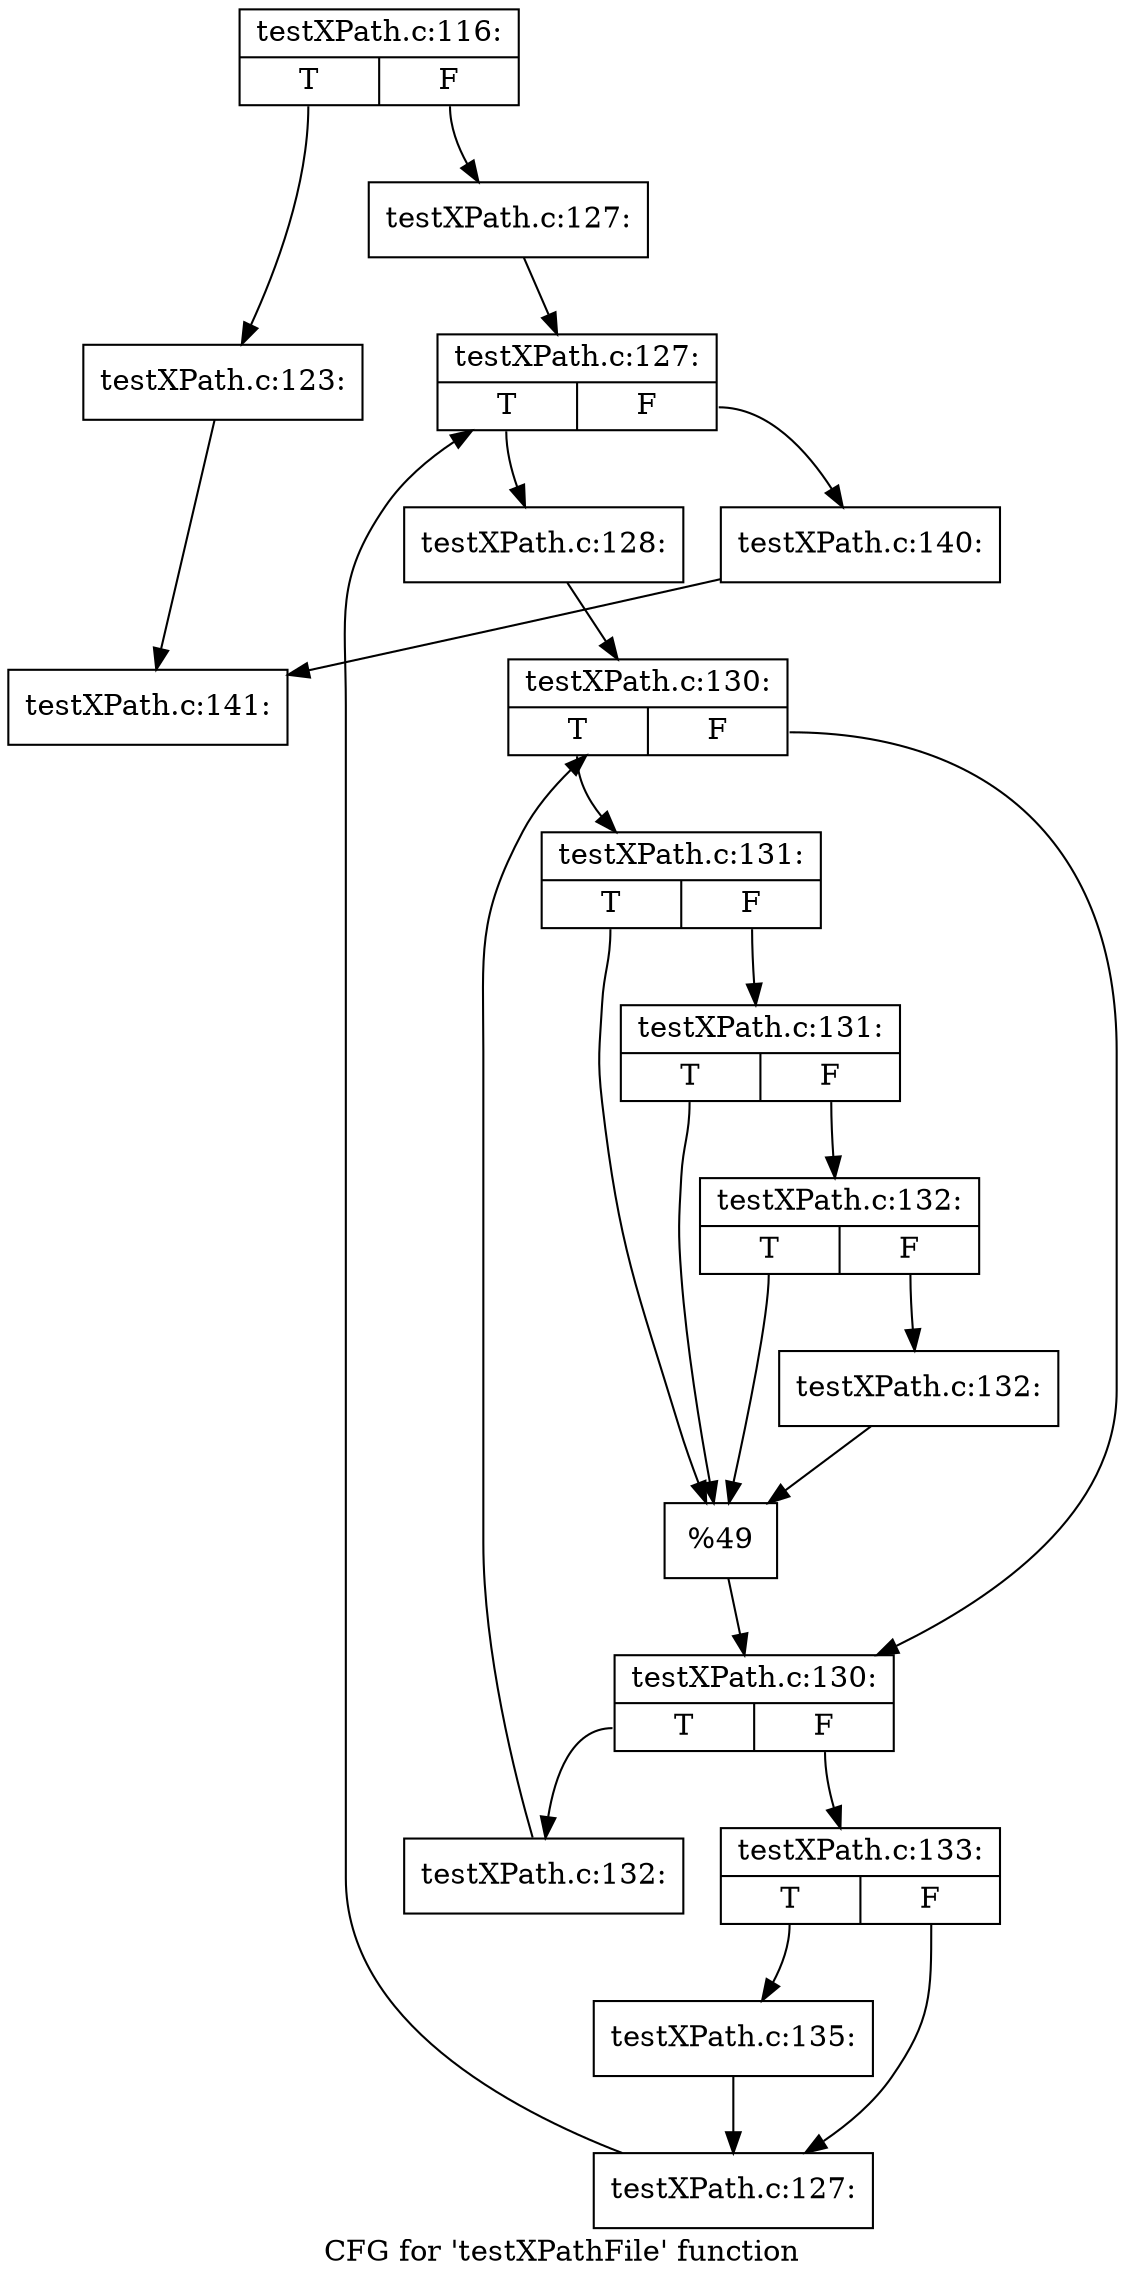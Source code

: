 digraph "CFG for 'testXPathFile' function" {
	label="CFG for 'testXPathFile' function";

	Node0x3d7a040 [shape=record,label="{testXPath.c:116:|{<s0>T|<s1>F}}"];
	Node0x3d7a040:s0 -> Node0x3d809d0;
	Node0x3d7a040:s1 -> Node0x3d80d00;
	Node0x3d809d0 [shape=record,label="{testXPath.c:123:}"];
	Node0x3d809d0 -> Node0x3d7aac0;
	Node0x3d80d00 [shape=record,label="{testXPath.c:127:}"];
	Node0x3d80d00 -> Node0x3d81510;
	Node0x3d81510 [shape=record,label="{testXPath.c:127:|{<s0>T|<s1>F}}"];
	Node0x3d81510:s0 -> Node0x3d80ba0;
	Node0x3d81510:s1 -> Node0x3d806c0;
	Node0x3d80ba0 [shape=record,label="{testXPath.c:128:}"];
	Node0x3d80ba0 -> Node0x3d82b70;
	Node0x3d82b70 [shape=record,label="{testXPath.c:130:|{<s0>T|<s1>F}}"];
	Node0x3d82b70:s0 -> Node0x3d83550;
	Node0x3d82b70:s1 -> Node0x3d83500;
	Node0x3d83550 [shape=record,label="{testXPath.c:131:|{<s0>T|<s1>F}}"];
	Node0x3d83550:s0 -> Node0x3d83740;
	Node0x3d83550:s1 -> Node0x3d83830;
	Node0x3d83830 [shape=record,label="{testXPath.c:131:|{<s0>T|<s1>F}}"];
	Node0x3d83830:s0 -> Node0x3d83740;
	Node0x3d83830:s1 -> Node0x3d837e0;
	Node0x3d837e0 [shape=record,label="{testXPath.c:132:|{<s0>T|<s1>F}}"];
	Node0x3d837e0:s0 -> Node0x3d83740;
	Node0x3d837e0:s1 -> Node0x3d83790;
	Node0x3d83790 [shape=record,label="{testXPath.c:132:}"];
	Node0x3d83790 -> Node0x3d83740;
	Node0x3d83740 [shape=record,label="{%49}"];
	Node0x3d83740 -> Node0x3d83500;
	Node0x3d83500 [shape=record,label="{testXPath.c:130:|{<s0>T|<s1>F}}"];
	Node0x3d83500:s0 -> Node0x3d69000;
	Node0x3d83500:s1 -> Node0x3d831c0;
	Node0x3d69000 [shape=record,label="{testXPath.c:132:}"];
	Node0x3d69000 -> Node0x3d82b70;
	Node0x3d831c0 [shape=record,label="{testXPath.c:133:|{<s0>T|<s1>F}}"];
	Node0x3d831c0:s0 -> Node0x3d696d0;
	Node0x3d831c0:s1 -> Node0x3d69720;
	Node0x3d696d0 [shape=record,label="{testXPath.c:135:}"];
	Node0x3d696d0 -> Node0x3d69720;
	Node0x3d69720 [shape=record,label="{testXPath.c:127:}"];
	Node0x3d69720 -> Node0x3d81510;
	Node0x3d806c0 [shape=record,label="{testXPath.c:140:}"];
	Node0x3d806c0 -> Node0x3d7aac0;
	Node0x3d7aac0 [shape=record,label="{testXPath.c:141:}"];
}
